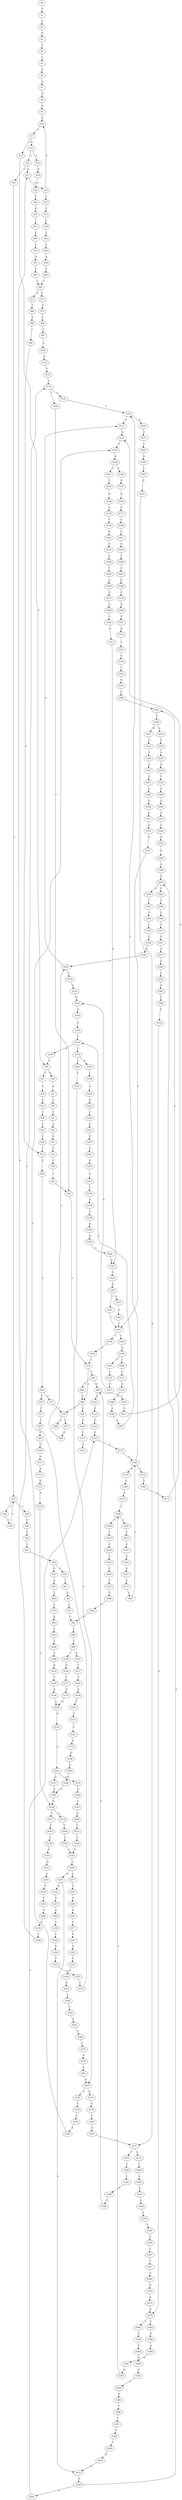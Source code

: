strict digraph  {
	S0 -> S1 [ label = T ];
	S1 -> S2 [ label = C ];
	S2 -> S3 [ label = A ];
	S3 -> S4 [ label = T ];
	S4 -> S5 [ label = C ];
	S5 -> S6 [ label = C ];
	S6 -> S7 [ label = A ];
	S7 -> S8 [ label = G ];
	S8 -> S9 [ label = A ];
	S9 -> S10 [ label = A ];
	S10 -> S11 [ label = C ];
	S11 -> S12 [ label = C ];
	S11 -> S13 [ label = A ];
	S12 -> S14 [ label = A ];
	S12 -> S15 [ label = G ];
	S13 -> S16 [ label = G ];
	S14 -> S17 [ label = G ];
	S14 -> S18 [ label = C ];
	S15 -> S19 [ label = G ];
	S16 -> S20 [ label = G ];
	S16 -> S21 [ label = C ];
	S17 -> S22 [ label = A ];
	S18 -> S23 [ label = C ];
	S19 -> S24 [ label = A ];
	S20 -> S25 [ label = A ];
	S21 -> S26 [ label = C ];
	S22 -> S27 [ label = C ];
	S22 -> S10 [ label = A ];
	S23 -> S28 [ label = C ];
	S23 -> S29 [ label = A ];
	S24 -> S30 [ label = C ];
	S25 -> S31 [ label = A ];
	S26 -> S32 [ label = G ];
	S27 -> S33 [ label = T ];
	S28 -> S34 [ label = C ];
	S29 -> S35 [ label = C ];
	S30 -> S36 [ label = G ];
	S31 -> S37 [ label = T ];
	S32 -> S38 [ label = T ];
	S33 -> S39 [ label = C ];
	S34 -> S40 [ label = T ];
	S35 -> S23 [ label = C ];
	S36 -> S41 [ label = C ];
	S37 -> S42 [ label = A ];
	S38 -> S43 [ label = C ];
	S39 -> S44 [ label = C ];
	S40 -> S45 [ label = T ];
	S41 -> S46 [ label = C ];
	S42 -> S47 [ label = G ];
	S43 -> S48 [ label = C ];
	S44 -> S49 [ label = C ];
	S45 -> S50 [ label = C ];
	S46 -> S51 [ label = C ];
	S47 -> S52 [ label = T ];
	S48 -> S53 [ label = T ];
	S49 -> S54 [ label = A ];
	S50 -> S55 [ label = C ];
	S50 -> S56 [ label = G ];
	S51 -> S57 [ label = A ];
	S52 -> S58 [ label = C ];
	S53 -> S59 [ label = C ];
	S54 -> S60 [ label = T ];
	S55 -> S61 [ label = T ];
	S56 -> S62 [ label = A ];
	S57 -> S63 [ label = T ];
	S58 -> S64 [ label = T ];
	S59 -> S65 [ label = T ];
	S60 -> S66 [ label = C ];
	S61 -> S67 [ label = G ];
	S62 -> S68 [ label = T ];
	S63 -> S66 [ label = C ];
	S64 -> S69 [ label = C ];
	S65 -> S70 [ label = T ];
	S65 -> S71 [ label = G ];
	S66 -> S72 [ label = T ];
	S66 -> S73 [ label = G ];
	S67 -> S74 [ label = T ];
	S68 -> S75 [ label = C ];
	S69 -> S76 [ label = T ];
	S70 -> S77 [ label = C ];
	S71 -> S78 [ label = T ];
	S72 -> S79 [ label = G ];
	S73 -> S80 [ label = T ];
	S74 -> S81 [ label = C ];
	S75 -> S82 [ label = G ];
	S76 -> S83 [ label = C ];
	S76 -> S84 [ label = G ];
	S77 -> S85 [ label = T ];
	S78 -> S86 [ label = A ];
	S78 -> S87 [ label = C ];
	S79 -> S88 [ label = C ];
	S80 -> S89 [ label = C ];
	S81 -> S90 [ label = C ];
	S82 -> S91 [ label = T ];
	S83 -> S92 [ label = T ];
	S83 -> S93 [ label = G ];
	S84 -> S94 [ label = A ];
	S84 -> S78 [ label = T ];
	S85 -> S95 [ label = C ];
	S87 -> S96 [ label = G ];
	S88 -> S97 [ label = C ];
	S89 -> S98 [ label = C ];
	S90 -> S99 [ label = T ];
	S91 -> S100 [ label = T ];
	S92 -> S84 [ label = G ];
	S93 -> S101 [ label = A ];
	S93 -> S102 [ label = T ];
	S94 -> S103 [ label = G ];
	S95 -> S104 [ label = G ];
	S96 -> S105 [ label = T ];
	S97 -> S106 [ label = A ];
	S98 -> S53 [ label = T ];
	S99 -> S107 [ label = A ];
	S99 -> S108 [ label = T ];
	S100 -> S109 [ label = T ];
	S101 -> S110 [ label = A ];
	S102 -> S111 [ label = G ];
	S103 -> S112 [ label = T ];
	S104 -> S113 [ label = G ];
	S105 -> S114 [ label = C ];
	S105 -> S115 [ label = G ];
	S106 -> S116 [ label = G ];
	S107 -> S117 [ label = C ];
	S108 -> S118 [ label = G ];
	S109 -> S119 [ label = G ];
	S110 -> S120 [ label = G ];
	S111 -> S121 [ label = G ];
	S112 -> S122 [ label = A ];
	S113 -> S123 [ label = A ];
	S114 -> S124 [ label = G ];
	S115 -> S121 [ label = G ];
	S116 -> S125 [ label = T ];
	S117 -> S126 [ label = T ];
	S118 -> S127 [ label = T ];
	S119 -> S128 [ label = T ];
	S120 -> S129 [ label = T ];
	S121 -> S130 [ label = T ];
	S123 -> S131 [ label = G ];
	S124 -> S132 [ label = G ];
	S125 -> S133 [ label = C ];
	S126 -> S134 [ label = A ];
	S127 -> S135 [ label = A ];
	S128 -> S136 [ label = A ];
	S129 -> S137 [ label = C ];
	S130 -> S138 [ label = A ];
	S131 -> S139 [ label = A ];
	S132 -> S140 [ label = A ];
	S133 -> S141 [ label = G ];
	S133 -> S142 [ label = T ];
	S134 -> S143 [ label = C ];
	S135 -> S144 [ label = G ];
	S136 -> S144 [ label = G ];
	S137 -> S145 [ label = G ];
	S138 -> S146 [ label = T ];
	S138 -> S147 [ label = C ];
	S139 -> S148 [ label = G ];
	S140 -> S149 [ label = A ];
	S141 -> S150 [ label = T ];
	S142 -> S69 [ label = C ];
	S143 -> S151 [ label = C ];
	S144 -> S152 [ label = G ];
	S145 -> S153 [ label = C ];
	S145 -> S150 [ label = T ];
	S145 -> S154 [ label = A ];
	S146 -> S155 [ label = G ];
	S147 -> S156 [ label = C ];
	S148 -> S157 [ label = T ];
	S148 -> S158 [ label = G ];
	S149 -> S159 [ label = C ];
	S150 -> S160 [ label = A ];
	S150 -> S115 [ label = G ];
	S151 -> S161 [ label = A ];
	S152 -> S162 [ label = A ];
	S153 -> S163 [ label = G ];
	S154 -> S164 [ label = G ];
	S155 -> S165 [ label = A ];
	S156 -> S166 [ label = G ];
	S157 -> S167 [ label = C ];
	S158 -> S168 [ label = T ];
	S159 -> S169 [ label = A ];
	S159 -> S170 [ label = T ];
	S160 -> S171 [ label = A ];
	S161 -> S172 [ label = G ];
	S162 -> S173 [ label = G ];
	S162 -> S174 [ label = A ];
	S163 -> S175 [ label = G ];
	S164 -> S176 [ label = G ];
	S165 -> S177 [ label = G ];
	S166 -> S178 [ label = G ];
	S167 -> S179 [ label = A ];
	S168 -> S180 [ label = C ];
	S169 -> S16 [ label = G ];
	S170 -> S181 [ label = G ];
	S170 -> S182 [ label = A ];
	S171 -> S183 [ label = G ];
	S172 -> S184 [ label = G ];
	S173 -> S185 [ label = A ];
	S174 -> S186 [ label = A ];
	S175 -> S187 [ label = C ];
	S176 -> S188 [ label = T ];
	S177 -> S189 [ label = C ];
	S178 -> S190 [ label = T ];
	S179 -> S191 [ label = G ];
	S180 -> S192 [ label = C ];
	S181 -> S193 [ label = C ];
	S182 -> S194 [ label = C ];
	S183 -> S195 [ label = A ];
	S184 -> S196 [ label = A ];
	S185 -> S148 [ label = G ];
	S186 -> S197 [ label = G ];
	S187 -> S198 [ label = T ];
	S188 -> S199 [ label = G ];
	S188 -> S200 [ label = A ];
	S189 -> S201 [ label = G ];
	S190 -> S202 [ label = G ];
	S191 -> S203 [ label = G ];
	S192 -> S204 [ label = C ];
	S193 -> S205 [ label = A ];
	S194 -> S206 [ label = A ];
	S195 -> S207 [ label = C ];
	S196 -> S208 [ label = G ];
	S197 -> S209 [ label = G ];
	S198 -> S210 [ label = A ];
	S198 -> S211 [ label = G ];
	S199 -> S212 [ label = T ];
	S200 -> S213 [ label = T ];
	S201 -> S214 [ label = G ];
	S202 -> S215 [ label = G ];
	S203 -> S216 [ label = A ];
	S204 -> S217 [ label = A ];
	S204 -> S218 [ label = G ];
	S205 -> S219 [ label = G ];
	S205 -> S220 [ label = A ];
	S206 -> S221 [ label = A ];
	S207 -> S222 [ label = G ];
	S208 -> S185 [ label = A ];
	S209 -> S223 [ label = T ];
	S210 -> S224 [ label = T ];
	S211 -> S225 [ label = G ];
	S212 -> S226 [ label = C ];
	S213 -> S227 [ label = A ];
	S214 -> S228 [ label = T ];
	S215 -> S229 [ label = T ];
	S216 -> S230 [ label = C ];
	S217 -> S231 [ label = G ];
	S218 -> S232 [ label = G ];
	S218 -> S233 [ label = A ];
	S219 -> S234 [ label = A ];
	S220 -> S235 [ label = C ];
	S221 -> S236 [ label = C ];
	S222 -> S237 [ label = G ];
	S223 -> S238 [ label = C ];
	S224 -> S239 [ label = A ];
	S225 -> S240 [ label = A ];
	S226 -> S241 [ label = C ];
	S227 -> S242 [ label = A ];
	S228 -> S243 [ label = C ];
	S229 -> S244 [ label = T ];
	S230 -> S245 [ label = C ];
	S231 -> S246 [ label = A ];
	S232 -> S247 [ label = A ];
	S233 -> S248 [ label = A ];
	S234 -> S249 [ label = C ];
	S235 -> S250 [ label = C ];
	S236 -> S251 [ label = G ];
	S237 -> S252 [ label = C ];
	S237 -> S253 [ label = A ];
	S238 -> S192 [ label = C ];
	S239 -> S254 [ label = G ];
	S240 -> S255 [ label = A ];
	S241 -> S256 [ label = C ];
	S242 -> S257 [ label = G ];
	S243 -> S258 [ label = G ];
	S244 -> S259 [ label = A ];
	S245 -> S260 [ label = A ];
	S246 -> S261 [ label = G ];
	S247 -> S262 [ label = G ];
	S248 -> S263 [ label = A ];
	S248 -> S264 [ label = G ];
	S249 -> S265 [ label = G ];
	S250 -> S266 [ label = A ];
	S251 -> S267 [ label = A ];
	S252 -> S268 [ label = T ];
	S253 -> S269 [ label = C ];
	S254 -> S270 [ label = T ];
	S255 -> S271 [ label = T ];
	S256 -> S272 [ label = T ];
	S257 -> S273 [ label = T ];
	S258 -> S274 [ label = C ];
	S259 -> S275 [ label = G ];
	S260 -> S276 [ label = G ];
	S261 -> S277 [ label = C ];
	S262 -> S278 [ label = G ];
	S263 -> S279 [ label = G ];
	S263 -> S280 [ label = C ];
	S264 -> S129 [ label = T ];
	S265 -> S237 [ label = G ];
	S266 -> S17 [ label = G ];
	S267 -> S281 [ label = A ];
	S268 -> S282 [ label = C ];
	S269 -> S283 [ label = A ];
	S270 -> S284 [ label = A ];
	S271 -> S285 [ label = G ];
	S272 -> S286 [ label = G ];
	S273 -> S287 [ label = C ];
	S274 -> S288 [ label = A ];
	S275 -> S289 [ label = A ];
	S276 -> S290 [ label = T ];
	S277 -> S291 [ label = C ];
	S278 -> S292 [ label = C ];
	S279 -> S293 [ label = T ];
	S280 -> S294 [ label = C ];
	S281 -> S295 [ label = A ];
	S282 -> S296 [ label = T ];
	S283 -> S297 [ label = C ];
	S284 -> S298 [ label = G ];
	S285 -> S299 [ label = G ];
	S286 -> S300 [ label = T ];
	S287 -> S145 [ label = G ];
	S288 -> S301 [ label = C ];
	S289 -> S302 [ label = A ];
	S290 -> S133 [ label = C ];
	S291 -> S303 [ label = A ];
	S292 -> S304 [ label = G ];
	S293 -> S305 [ label = G ];
	S294 -> S306 [ label = C ];
	S295 -> S307 [ label = A ];
	S296 -> S308 [ label = C ];
	S297 -> S309 [ label = A ];
	S298 -> S310 [ label = C ];
	S299 -> S311 [ label = G ];
	S300 -> S81 [ label = C ];
	S301 -> S312 [ label = G ];
	S302 -> S313 [ label = G ];
	S303 -> S314 [ label = C ];
	S304 -> S315 [ label = T ];
	S305 -> S316 [ label = T ];
	S306 -> S317 [ label = C ];
	S307 -> S318 [ label = C ];
	S308 -> S93 [ label = G ];
	S309 -> S319 [ label = C ];
	S310 -> S320 [ label = C ];
	S311 -> S321 [ label = G ];
	S312 -> S322 [ label = C ];
	S313 -> S323 [ label = G ];
	S314 -> S324 [ label = G ];
	S315 -> S325 [ label = G ];
	S316 -> S326 [ label = C ];
	S317 -> S327 [ label = G ];
	S318 -> S328 [ label = A ];
	S319 -> S329 [ label = C ];
	S320 -> S330 [ label = G ];
	S321 -> S331 [ label = T ];
	S322 -> S332 [ label = G ];
	S323 -> S333 [ label = G ];
	S324 -> S334 [ label = G ];
	S325 -> S335 [ label = G ];
	S326 -> S336 [ label = G ];
	S327 -> S337 [ label = A ];
	S328 -> S338 [ label = G ];
	S329 -> S339 [ label = T ];
	S330 -> S340 [ label = A ];
	S331 -> S341 [ label = C ];
	S332 -> S342 [ label = C ];
	S333 -> S343 [ label = G ];
	S334 -> S344 [ label = T ];
	S335 -> S130 [ label = T ];
	S336 -> S105 [ label = T ];
	S337 -> S345 [ label = C ];
	S338 -> S346 [ label = A ];
	S339 -> S347 [ label = C ];
	S340 -> S348 [ label = A ];
	S341 -> S349 [ label = C ];
	S341 -> S350 [ label = T ];
	S342 -> S351 [ label = G ];
	S343 -> S352 [ label = T ];
	S343 -> S353 [ label = G ];
	S344 -> S354 [ label = T ];
	S345 -> S355 [ label = T ];
	S346 -> S356 [ label = A ];
	S347 -> S357 [ label = T ];
	S348 -> S263 [ label = A ];
	S349 -> S358 [ label = G ];
	S350 -> S359 [ label = C ];
	S351 -> S360 [ label = G ];
	S352 -> S341 [ label = C ];
	S353 -> S361 [ label = T ];
	S354 -> S362 [ label = A ];
	S355 -> S363 [ label = A ];
	S356 -> S364 [ label = G ];
	S357 -> S365 [ label = A ];
	S358 -> S366 [ label = C ];
	S358 -> S367 [ label = T ];
	S359 -> S76 [ label = T ];
	S360 -> S187 [ label = C ];
	S361 -> S341 [ label = C ];
	S362 -> S368 [ label = C ];
	S363 -> S369 [ label = G ];
	S364 -> S323 [ label = G ];
	S365 -> S370 [ label = G ];
	S366 -> S371 [ label = C ];
	S367 -> S372 [ label = C ];
	S368 -> S373 [ label = T ];
	S369 -> S374 [ label = A ];
	S370 -> S375 [ label = A ];
	S371 -> S376 [ label = G ];
	S372 -> S377 [ label = G ];
	S373 -> S378 [ label = G ];
	S374 -> S379 [ label = A ];
	S375 -> S379 [ label = A ];
	S376 -> S380 [ label = G ];
	S377 -> S132 [ label = G ];
	S378 -> S381 [ label = C ];
	S379 -> S382 [ label = T ];
	S379 -> S383 [ label = C ];
	S380 -> S384 [ label = A ];
	S381 -> S205 [ label = A ];
	S382 -> S385 [ label = C ];
	S383 -> S386 [ label = G ];
	S384 -> S387 [ label = A ];
	S385 -> S388 [ label = G ];
	S386 -> S389 [ label = A ];
	S387 -> S159 [ label = C ];
	S388 -> S390 [ label = G ];
	S389 -> S391 [ label = G ];
	S390 -> S392 [ label = G ];
	S391 -> S393 [ label = G ];
	S392 -> S394 [ label = T ];
	S393 -> S188 [ label = T ];
	S394 -> S395 [ label = A ];
	S395 -> S396 [ label = T ];
	S396 -> S397 [ label = C ];
	S397 -> S398 [ label = C ];
	S398 -> S399 [ label = C ];
	S399 -> S400 [ label = G ];
	S400 -> S233 [ label = A ];
}
